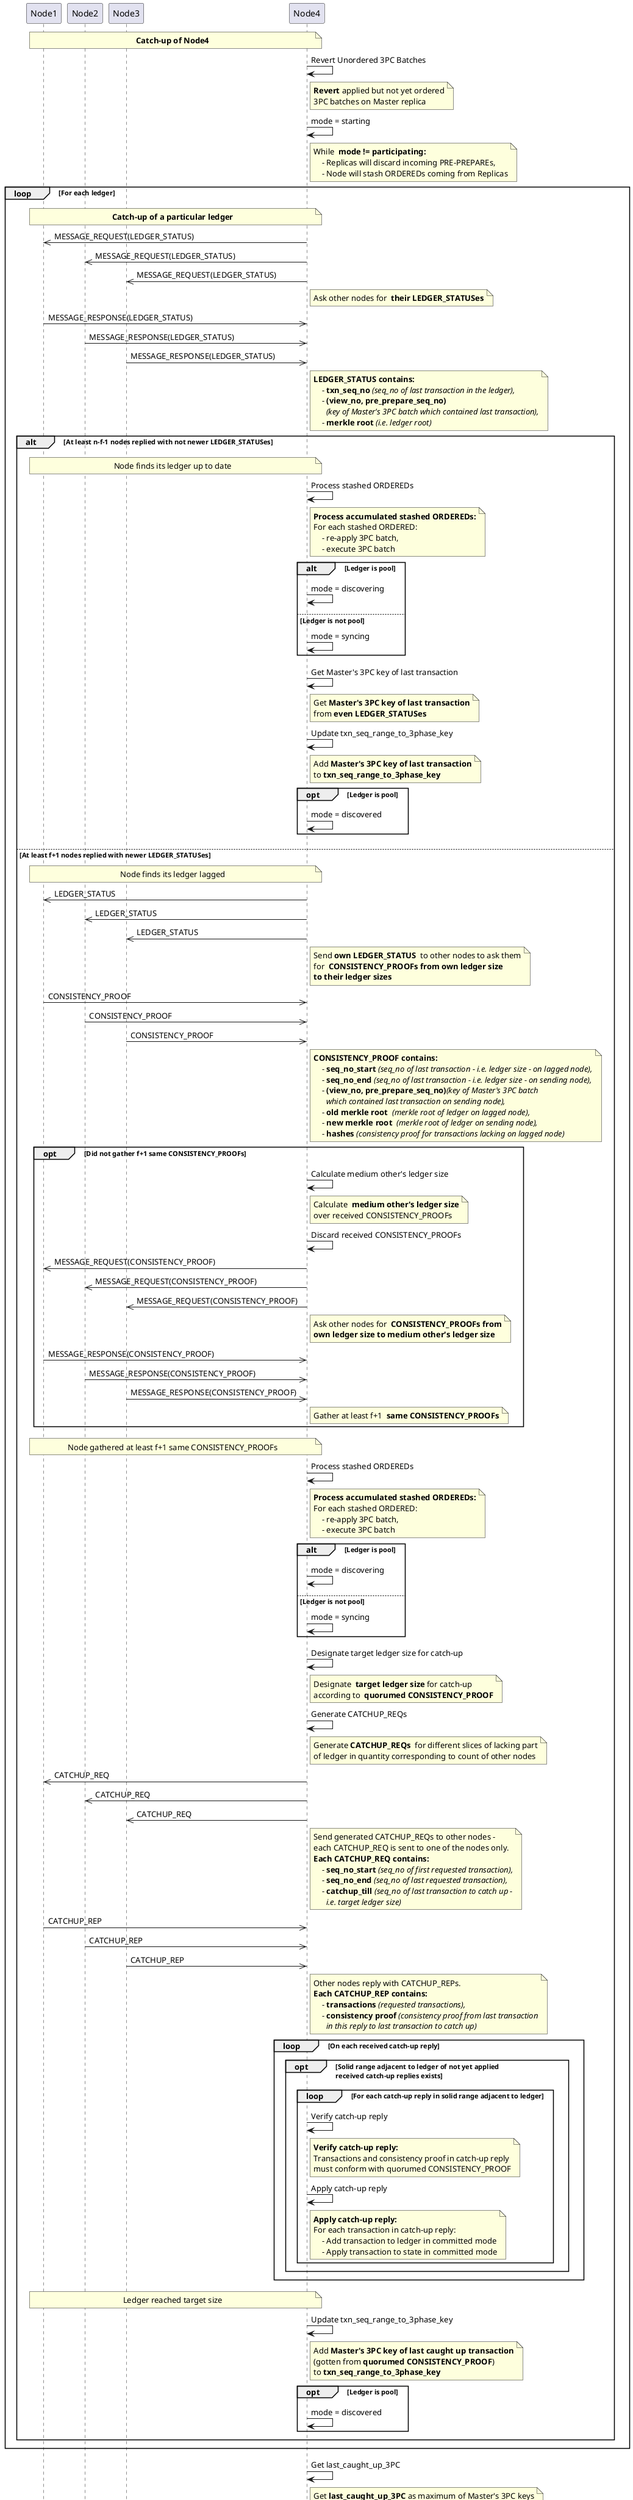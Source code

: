 @startuml
!pragma teoz true
hide footbox

participant Node1
participant Node2
participant Node3
participant Node4

note over Node1, Node4
    <b>Catch-up of Node4
end note

Node4 -> Node4: Revert Unordered 3PC Batches
note right Node4
    <b>Revert</b> applied but not yet ordered
    3PC batches on Master replica
end note

Node4 -> Node4: mode = starting
note right Node4
    While  <b>mode != participating:
        - Replicas will discard incoming PRE-PREPAREs,
        - Node will stash ORDEREDs coming from Replicas
end note

loop For each ledger

    note over Node1, Node4
        <b>Catch-up of a particular ledger
    end note

    Node4 ->> Node1: MESSAGE_REQUEST(LEDGER_STATUS)
    Node4 ->> Node2: MESSAGE_REQUEST(LEDGER_STATUS)
    Node4 ->> Node3: MESSAGE_REQUEST(LEDGER_STATUS)
    note right Node4
        Ask other nodes for  <b>their LEDGER_STATUSes</b>
    end note

    Node1 ->> Node4: MESSAGE_RESPONSE(LEDGER_STATUS)
    Node2 ->> Node4: MESSAGE_RESPONSE(LEDGER_STATUS)
    Node3 ->> Node4: MESSAGE_RESPONSE(LEDGER_STATUS)
    note right Node4
        <b>LEDGER_STATUS contains:
            - <b>txn_seq_no</b> <i>(seq_no of last transaction in the ledger),
            - <b>(view_no, pre_prepare_seq_no)</b>
              <i>(key of Master's 3PC batch which contained last transaction),
            - <b>merkle root</b> <i>(i.e. ledger root)
    end note

    alt At least n-f-1 nodes replied with not newer LEDGER_STATUSes

        note over Node1, Node4
            Node finds its ledger up to date
        end note

        Node4 -> Node4: Process stashed ORDEREDs
        note right Node4
            <b>Process accumulated stashed ORDEREDs:
            For each stashed ORDERED:
                - re-apply 3PC batch,
                - execute 3PC batch
        end note

        alt Ledger is pool
            Node4 -> Node4: mode = discovering
        else Ledger is not pool
            Node4 -> Node4: mode = syncing
        end alt

        Node4 -> Node4: Get Master's 3PC key of last transaction
        note right Node4
            Get <b>Master's 3PC key of last transaction</b>
            from <b>even LEDGER_STATUSes</b>
        end note

        Node4 -> Node4: Update txn_seq_range_to_3phase_key
        note right Node4
            Add <b>Master's 3PC key of last transaction</b>
            to <b>txn_seq_range_to_3phase_key</b>
        end note

        opt Ledger is pool
            Node4 -> Node4: mode = discovered
        end opt

    else At least f+1 nodes replied with newer LEDGER_STATUSes

        note over Node1, Node4
            Node finds its ledger lagged
        end note

        Node4 ->> Node1: LEDGER_STATUS
        Node4 ->> Node2: LEDGER_STATUS
        Node4 ->> Node3: LEDGER_STATUS
        note right Node4
            Send <b>own LEDGER_STATUS</b>  to other nodes to ask them
            for  <b>CONSISTENCY_PROOFs from own ledger size
            <b>to their ledger sizes
        end note

        Node1 ->> Node4: CONSISTENCY_PROOF
        Node2 ->> Node4: CONSISTENCY_PROOF
        Node3 ->> Node4: CONSISTENCY_PROOF
        note right Node4
            <b>CONSISTENCY_PROOF contains:
                - <b>seq_no_start</b> <i>(seq_no of last transaction - i.e. ledger size - on lagged node),
                - <b>seq_no_end</b> <i>(seq_no of last transaction - i.e. ledger size - on sending node),
                - <b>(view_no, pre_prepare_seq_no)</b><i>(key of Master's 3PC batch
                  <i>which contained last transaction on sending node),
                - <b>old merkle root</b>  <i>(merkle root of ledger on lagged node),
                - <b>new merkle root</b>  <i>(merkle root of ledger on sending node),
                - <b>hashes</b> <i>(consistency proof for transactions lacking on lagged node)
        end note

        opt Did not gather f+1 same CONSISTENCY_PROOFs

            Node4 -> Node4: Calculate medium other's ledger size
            note right Node4
                Calculate  <b>medium other's ledger size</b>
                over received CONSISTENCY_PROOFs
            end note

            Node4 -> Node4: Discard received CONSISTENCY_PROOFs

            Node4 ->> Node1: MESSAGE_REQUEST(CONSISTENCY_PROOF)
            Node4 ->> Node2: MESSAGE_REQUEST(CONSISTENCY_PROOF)
            Node4 ->> Node3: MESSAGE_REQUEST(CONSISTENCY_PROOF)
            note right Node4
                Ask other nodes for  <b>CONSISTENCY_PROOFs from
                <b>own ledger size to medium other's ledger size
            end note

            Node1 ->> Node4: MESSAGE_RESPONSE(CONSISTENCY_PROOF)
            Node2 ->> Node4: MESSAGE_RESPONSE(CONSISTENCY_PROOF)
            Node3 ->> Node4: MESSAGE_RESPONSE(CONSISTENCY_PROOF)
            note right Node4
                Gather at least f+1  <b>same CONSISTENCY_PROOFs</b>
            end note

        end opt

        note over Node1, Node4
            Node gathered at least f+1 same CONSISTENCY_PROOFs
        end note

        Node4 -> Node4: Process stashed ORDEREDs
        note right Node4
            <b>Process accumulated stashed ORDEREDs:
            For each stashed ORDERED:
                - re-apply 3PC batch,
                - execute 3PC batch
        end note

        alt Ledger is pool
            Node4 -> Node4: mode = discovering
        else Ledger is not pool
            Node4 -> Node4: mode = syncing
        end alt

        Node4 -> Node4: Designate target ledger size for catch-up
        note right Node4
            Designate  <b>target ledger size</b> for catch-up
            according to  <b>quorumed CONSISTENCY_PROOF</b>
        end note

        Node4 -> Node4: Generate CATCHUP_REQs
        note right Node4
            Generate <b>CATCHUP_REQs</b>  for different slices of lacking part
            of ledger in quantity corresponding to count of other nodes
        end note

        Node4 ->> Node1: CATCHUP_REQ
        Node4 ->> Node2: CATCHUP_REQ
        Node4 ->> Node3: CATCHUP_REQ
        note right Node4
            Send generated CATCHUP_REQs to other nodes -
            each CATCHUP_REQ is sent to one of the nodes only.
            <b>Each CATCHUP_REQ contains:
                - <b>seq_no_start</b> <i>(seq_no of first requested transaction),
                - <b>seq_no_end</b> <i>(seq_no of last requested transaction),
                - <b>catchup_till</b> <i>(seq_no of last transaction to catch up -
                  <i>i.e. target ledger size)
        end note

        Node1 ->> Node4: CATCHUP_REP
        Node2 ->> Node4: CATCHUP_REP
        Node3 ->> Node4: CATCHUP_REP
        note right Node4
            Other nodes reply with CATCHUP_REPs.
            <b>Each CATCHUP_REP contains:
                - <b>transactions</b> <i>(requested transactions),
                - <b>consistency proof</b> <i>(consistency proof from last transaction
                  <i>in this reply to last transaction to catch up)
        end note

        loop On each received catch-up reply
            opt Solid range adjacent to ledger of not yet applied\nreceived catch-up replies exists
                loop For each catch-up reply in solid range adjacent to ledger

                    Node4 -> Node4: Verify catch-up reply
                    note right Node4
                        <b>Verify catch-up reply:
                        Transactions and consistency proof in catch-up reply
                        must conform with quorumed CONSISTENCY_PROOF
                    end note

                    Node4 -> Node4: Apply catch-up reply
                    note right Node4
                        <b>Apply catch-up reply:
                        For each transaction in catch-up reply:
                            - Add transaction to ledger in committed mode
                            - Apply transaction to state in committed mode
                    end note

                end loop
            end opt
        end loop

        note over Node1, Node4
            Ledger reached target size
        end note

        Node4 -> Node4: Update txn_seq_range_to_3phase_key
        note right Node4
            Add <b>Master's 3PC key of last caught up transaction</b>
            (gotten from <b>quorumed CONSISTENCY_PROOF</b>)
            to <b>txn_seq_range_to_3phase_key</b>
        end note

        opt Ledger is pool
            Node4 -> Node4: mode = discovered
        end opt

    end alt

end loop

Node4 -> Node4: Get last_caught_up_3PC
note right Node4
    Get <b>last_caught_up_3PC</b> as maximum of Master's 3PC keys
    of last transactions over all ledgers
end note

opt last_caught_up_3PC > Master's last_ordered_3pc
    loop For each replica
        alt Replica is master

            Node4 -> Node4: Replica's last_ordered_3pc = last_caught_up_3PC

            Node4 -> Node4: Clear replica's collections up to last_caught_up_3PC
            note right Node4
                <b>Clear following replica's collections:
                    - batches <i>- up to last_caught_up_3PC,
                    - sentPrePrepares <i>- up to last_caught_up_3PC,
                    - prePrepares <i>- up to last_caught_up_3PC,
                    - prepares <i>- up to last_caught_up_3PC,
                    - commits <i>- up to last_caught_up_3PC,
                    - requestQueues <i>- requests from 3PC batches up to last_caught_up_3PC,
                    - ORDEREDs from outBox  <i>- up to last_caught_up_3PC,
                    - checkpoints  <i>- completely,
                    - stashedRecvdCheckpoints  <i>- up to last_caught_up_3PC
            end note

            Node4 -> Node4: Update replica's watermarks to\n(last_caught_up_3PC[1], last_caught_up_3PC[1] + LOG_SIZE)

        else Replica is backup

            opt Replica is not primary

                Node4 -> Node4: Replica's last_ordered_3pc = (current view_no, 0)

                Node4 -> Node4: Clear replica's collections completely
            note right Node4
                <b>Clear following replica's collections completely:
                    - batches,
                    - sentPrePrepares,
                    - prePrepares,
                    - prepares,
                    - commits,
                    - requestQueues,
                    - outBox,
                    - checkpoints,
                    - stashedRecvdCheckpoints
            end note

                Node4 -> Node4: Update replica's watermarks to (0, sys.maxsize)

            end note

        end alt
    end loop
end opt

Node4 -> Node4: Process stashed ORDEREDs
note right Node4
    <b>Process accumulated stashed ORDEREDs:
    For each stashed ORDERED:
        - re-apply 3PC batch,
        - execute 3PC batch
end note

Node4 -> Node4: mode = synced

Node4 -> Node4: Check if next catch-up is needed
note right Node4
    <b>Check if next catch-up is needed</b> <i>(multiple catch-up
    <i>rounds may be needed in scope of view change)
end note

alt Next catchup needed
    Node4 -> Node4: Start next catchup
else No more catchups needed
    Node4 -> Node4: mode = participating
end alt

@enduml
